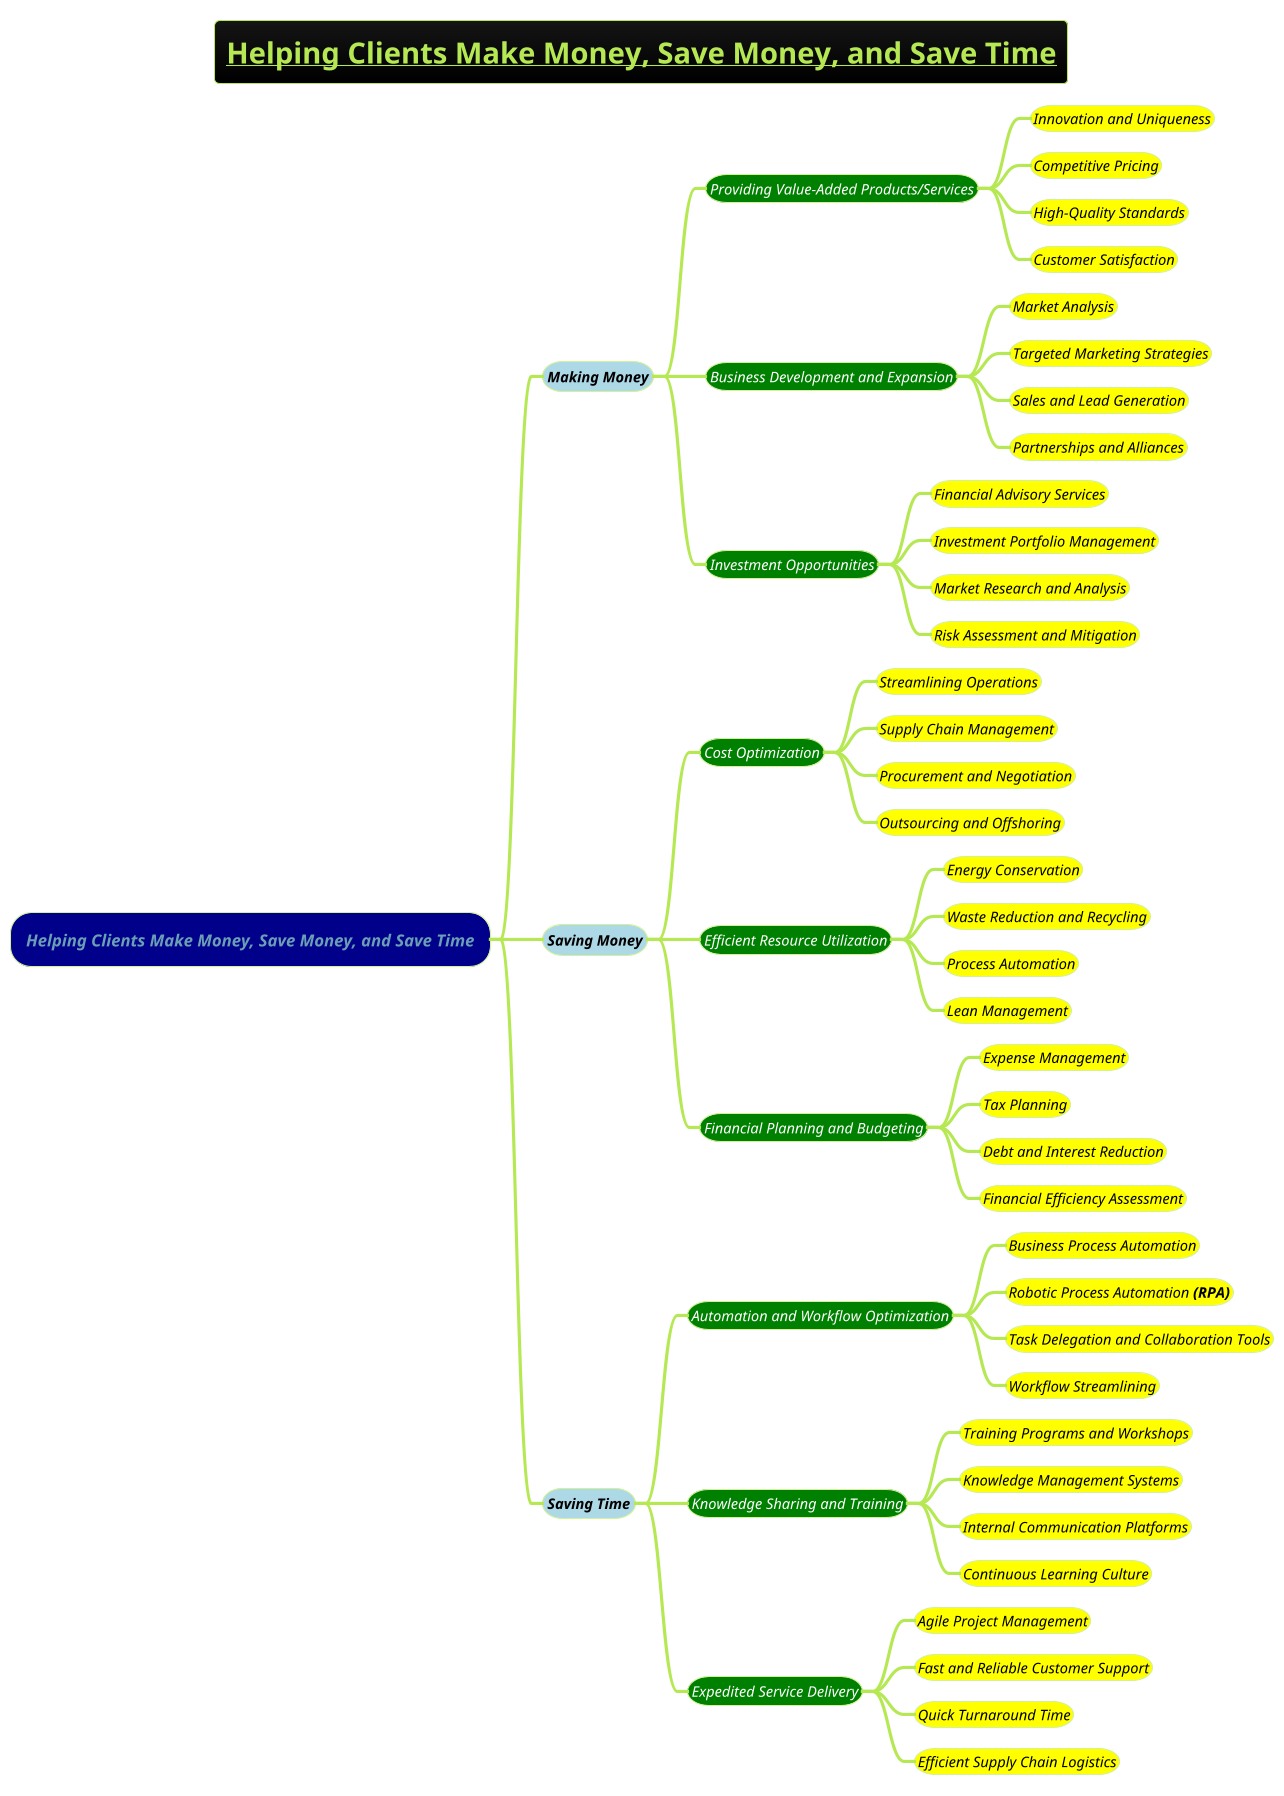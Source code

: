@startmindmap
title =__Helping Clients Make Money, Save Money, and Save Time__
!theme hacker

*[#darkblue] <i>Helping Clients Make Money, Save Money, and Save Time
**[#lightblue] <i><size:14><color #black>Making Money
***[#green] <i><size:14><color #white>Providing Value-Added Products/Services
****[#yellow] <i><size:14><color #black>Innovation and Uniqueness
****[#yellow] <i><size:14><color #black>Competitive Pricing
****[#yellow] <i><size:14><color #black>High-Quality Standards
****[#yellow] <i><size:14><color #black>Customer Satisfaction
***[#green] <i><size:14><color #white>Business Development and Expansion
****[#yellow] <i><size:14><color #black>Market Analysis
****[#yellow] <i><size:14><color #black>Targeted Marketing Strategies
****[#yellow] <i><size:14><color #black>Sales and Lead Generation
****[#yellow] <i><size:14><color #black>Partnerships and Alliances
***[#green] <i><size:14><color #white>Investment Opportunities
****[#yellow] <i><size:14><color #black>Financial Advisory Services
****[#yellow] <i><size:14><color #black>Investment Portfolio Management
****[#yellow] <i><size:14><color #black>Market Research and Analysis
****[#yellow] <i><size:14><color #black>Risk Assessment and Mitigation
**[#lightblue] <i><size:14><color #black>Saving Money
***[#green] <i><size:14><color #white>Cost Optimization
****[#yellow] <i><size:14><color #black>Streamlining Operations
****[#yellow] <i><size:14><color #black>Supply Chain Management
****[#yellow] <i><size:14><color #black>Procurement and Negotiation
****[#yellow] <i><size:14><color #black>Outsourcing and Offshoring
***[#green] <i><size:14><color #white>Efficient Resource Utilization
****[#yellow] <i><size:14><color #black>Energy Conservation
****[#yellow] <i><size:14><color #black>Waste Reduction and Recycling
****[#yellow] <i><size:14><color #black>Process Automation
****[#yellow] <i><size:14><color #black>Lean Management
***[#green] <i><size:14><color #white>Financial Planning and Budgeting
****[#yellow] <i><size:14><color #black>Expense Management
****[#yellow] <i><size:14><color #black>Tax Planning
****[#yellow] <i><size:14><color #black>Debt and Interest Reduction
****[#yellow] <i><size:14><color #black>Financial Efficiency Assessment
**[#lightblue] <i><size:14><color #black>Saving Time
***[#green] <i><size:14><color #white>Automation and Workflow Optimization
****[#yellow] <i><size:14><color #black>Business Process Automation
****[#yellow] <i><size:14><color #black>Robotic Process Automation **(RPA)**
****[#yellow] <i><size:14><color #black>Task Delegation and Collaboration Tools
****[#yellow] <i><size:14><color #black>Workflow Streamlining
***[#green] <i><size:14><color #white>Knowledge Sharing and Training
****[#yellow] <i><size:14><color #black>Training Programs and Workshops
****[#yellow] <i><size:14><color #black>Knowledge Management Systems
****[#yellow] <i><size:14><color #black>Internal Communication Platforms
****[#yellow] <i><size:14><color #black>Continuous Learning Culture
***[#green] <i><size:14><color #white>Expedited Service Delivery
****[#yellow] <i><size:14><color #black>Agile Project Management
****[#yellow] <i><size:14><color #black>Fast and Reliable Customer Support
****[#yellow] <i><size:14><color #black>Quick Turnaround Time
****[#yellow] <i><size:14><color #black>Efficient Supply Chain Logistics

@endmindmap
